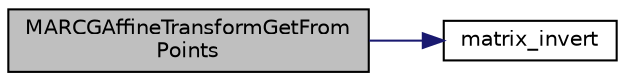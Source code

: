 digraph "MARCGAffineTransformGetFromPoints"
{
  edge [fontname="Helvetica",fontsize="10",labelfontname="Helvetica",labelfontsize="10"];
  node [fontname="Helvetica",fontsize="10",shape=record];
  rankdir="LR";
  Node4 [label="MARCGAffineTransformGetFrom\lPoints",height=0.2,width=0.4,color="black", fillcolor="grey75", style="filled", fontcolor="black"];
  Node4 -> Node5 [color="midnightblue",fontsize="10",style="solid",fontname="Helvetica"];
  Node5 [label="matrix_invert",height=0.2,width=0.4,color="black", fillcolor="white", style="filled",URL="$_m_a_r_c_g_utilities_8m.html#a5e2adecf29bf2ed7d6bb3533bf2d4acf"];
}
